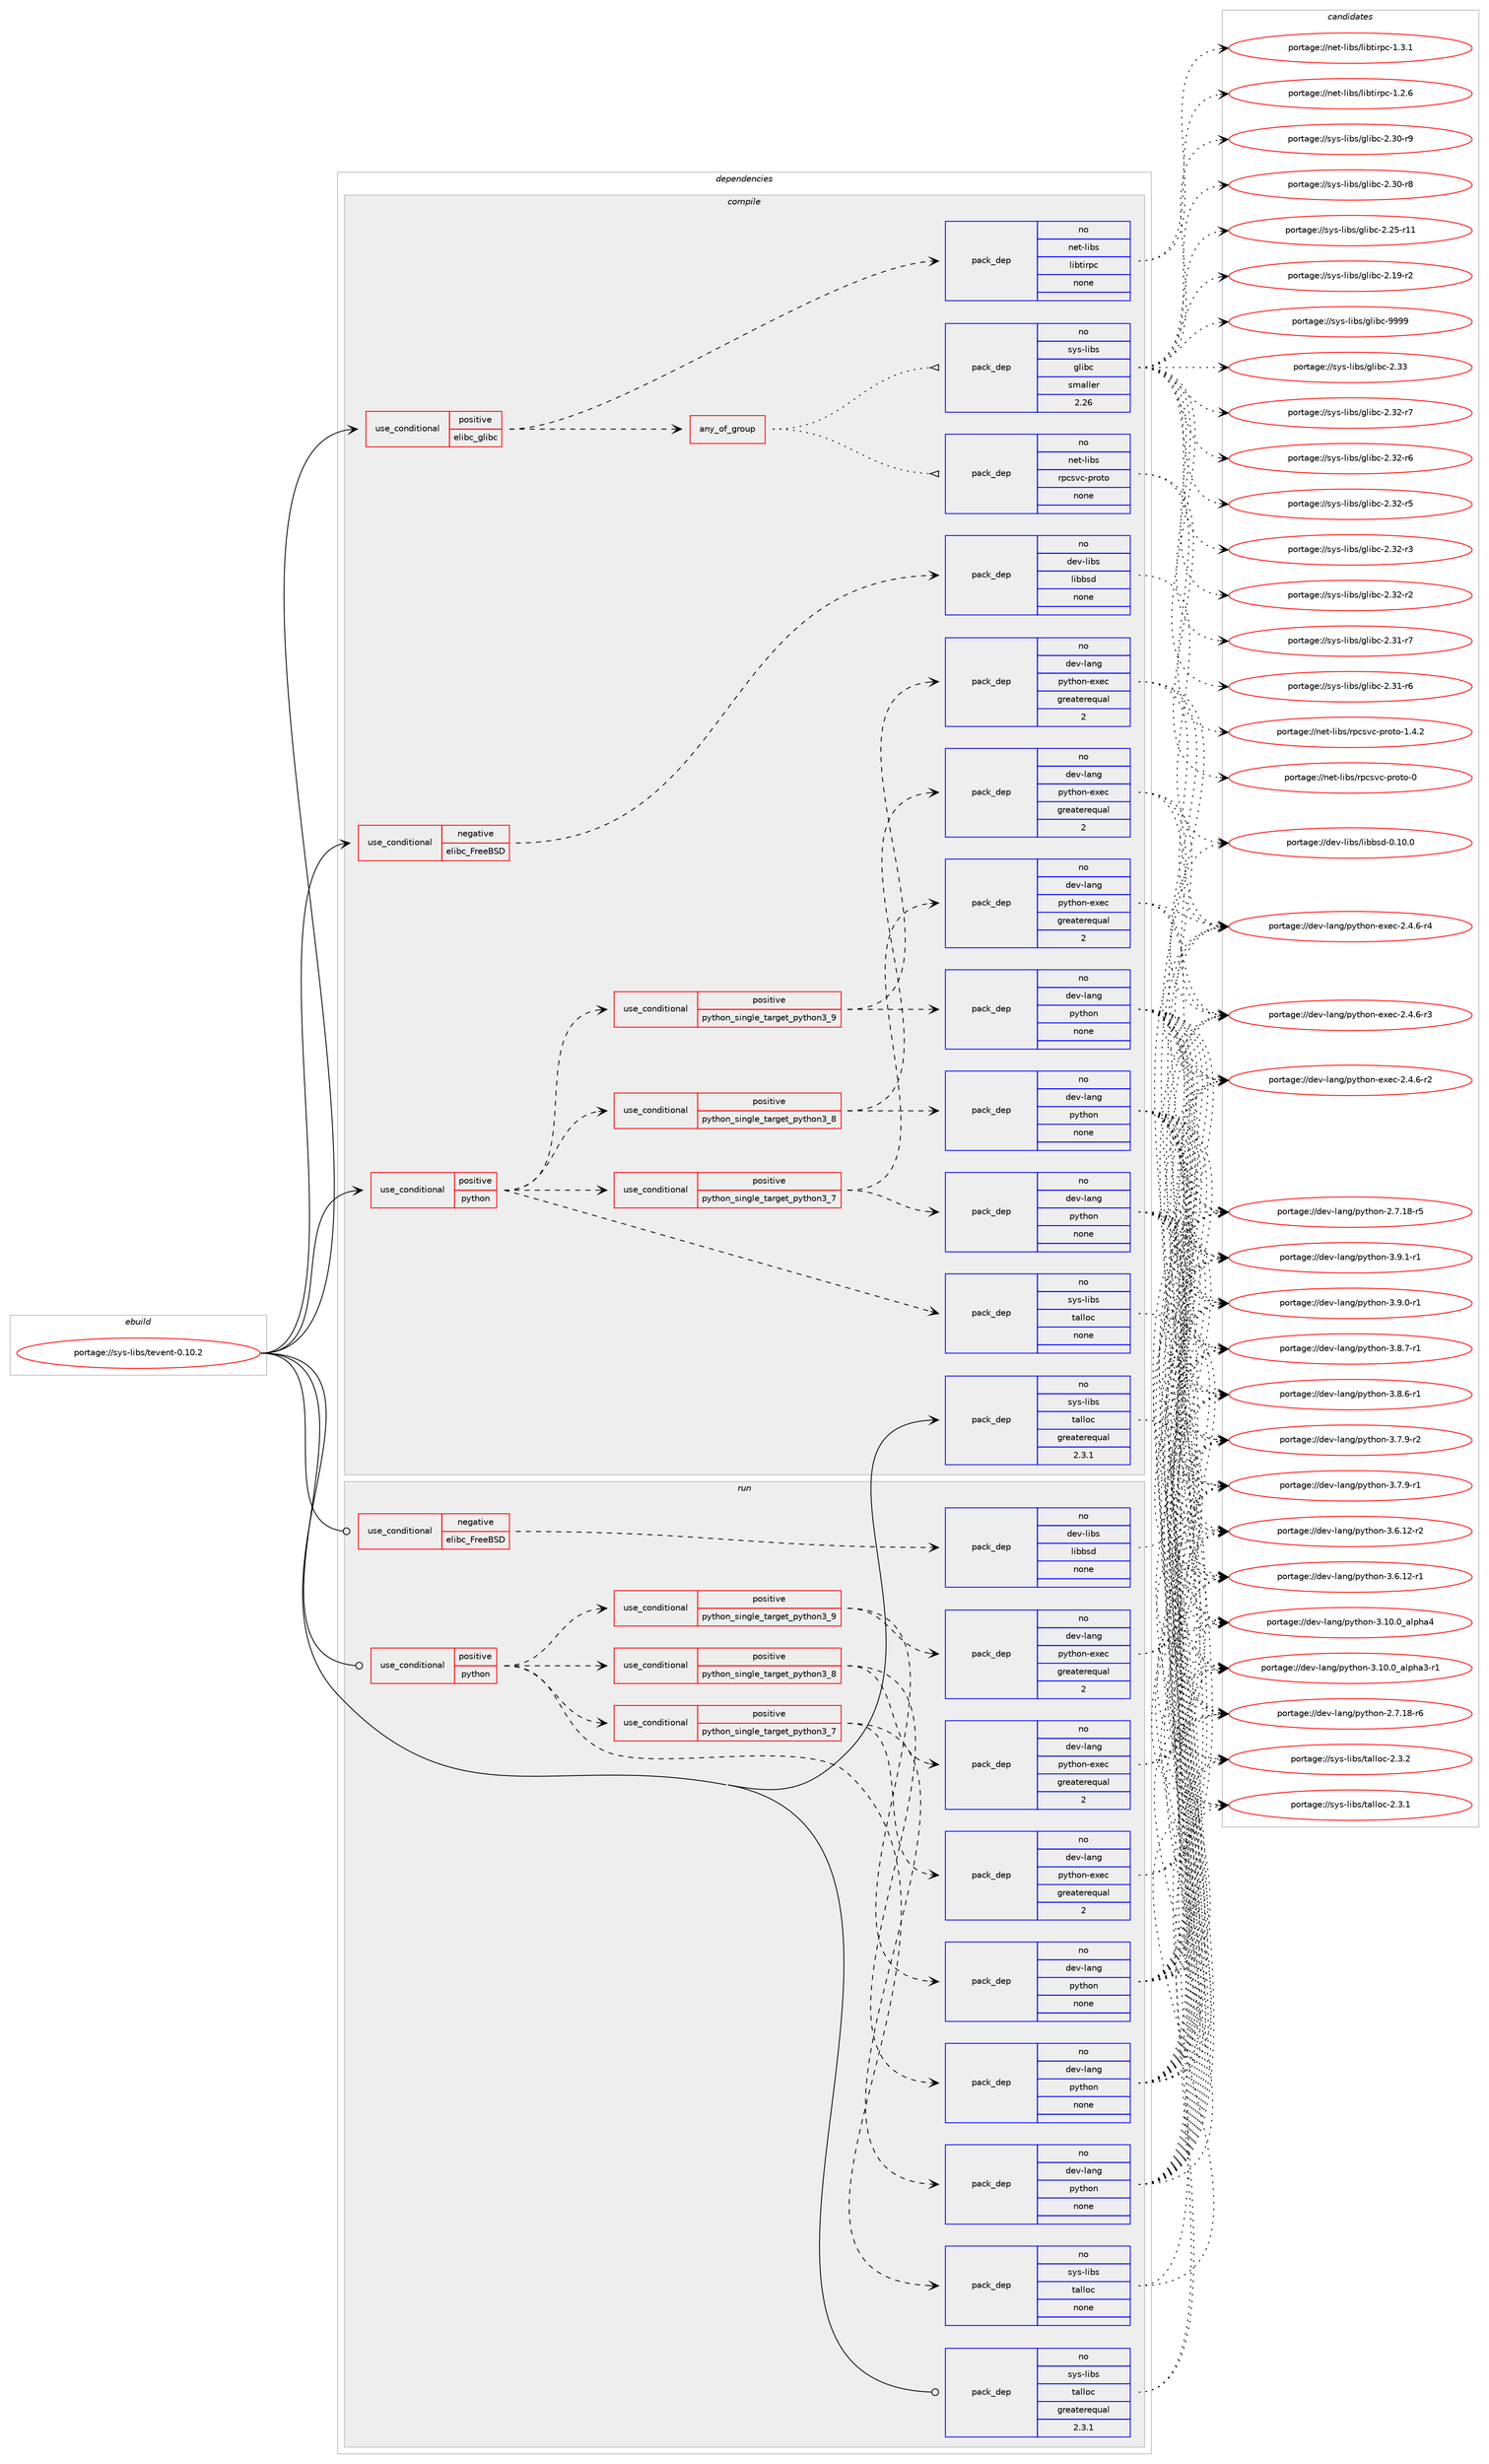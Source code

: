 digraph prolog {

# *************
# Graph options
# *************

newrank=true;
concentrate=true;
compound=true;
graph [rankdir=LR,fontname=Helvetica,fontsize=10,ranksep=1.5];#, ranksep=2.5, nodesep=0.2];
edge  [arrowhead=vee];
node  [fontname=Helvetica,fontsize=10];

# **********
# The ebuild
# **********

subgraph cluster_leftcol {
color=gray;
rank=same;
label=<<i>ebuild</i>>;
id [label="portage://sys-libs/tevent-0.10.2", color=red, width=4, href="../sys-libs/tevent-0.10.2.svg"];
}

# ****************
# The dependencies
# ****************

subgraph cluster_midcol {
color=gray;
label=<<i>dependencies</i>>;
subgraph cluster_compile {
fillcolor="#eeeeee";
style=filled;
label=<<i>compile</i>>;
subgraph cond1202 {
dependency5303 [label=<<TABLE BORDER="0" CELLBORDER="1" CELLSPACING="0" CELLPADDING="4"><TR><TD ROWSPAN="3" CELLPADDING="10">use_conditional</TD></TR><TR><TD>negative</TD></TR><TR><TD>elibc_FreeBSD</TD></TR></TABLE>>, shape=none, color=red];
subgraph pack4035 {
dependency5304 [label=<<TABLE BORDER="0" CELLBORDER="1" CELLSPACING="0" CELLPADDING="4" WIDTH="220"><TR><TD ROWSPAN="6" CELLPADDING="30">pack_dep</TD></TR><TR><TD WIDTH="110">no</TD></TR><TR><TD>dev-libs</TD></TR><TR><TD>libbsd</TD></TR><TR><TD>none</TD></TR><TR><TD></TD></TR></TABLE>>, shape=none, color=blue];
}
dependency5303:e -> dependency5304:w [weight=20,style="dashed",arrowhead="vee"];
}
id:e -> dependency5303:w [weight=20,style="solid",arrowhead="vee"];
subgraph cond1203 {
dependency5305 [label=<<TABLE BORDER="0" CELLBORDER="1" CELLSPACING="0" CELLPADDING="4"><TR><TD ROWSPAN="3" CELLPADDING="10">use_conditional</TD></TR><TR><TD>positive</TD></TR><TR><TD>elibc_glibc</TD></TR></TABLE>>, shape=none, color=red];
subgraph pack4036 {
dependency5306 [label=<<TABLE BORDER="0" CELLBORDER="1" CELLSPACING="0" CELLPADDING="4" WIDTH="220"><TR><TD ROWSPAN="6" CELLPADDING="30">pack_dep</TD></TR><TR><TD WIDTH="110">no</TD></TR><TR><TD>net-libs</TD></TR><TR><TD>libtirpc</TD></TR><TR><TD>none</TD></TR><TR><TD></TD></TR></TABLE>>, shape=none, color=blue];
}
dependency5305:e -> dependency5306:w [weight=20,style="dashed",arrowhead="vee"];
subgraph any57 {
dependency5307 [label=<<TABLE BORDER="0" CELLBORDER="1" CELLSPACING="0" CELLPADDING="4"><TR><TD CELLPADDING="10">any_of_group</TD></TR></TABLE>>, shape=none, color=red];subgraph pack4037 {
dependency5308 [label=<<TABLE BORDER="0" CELLBORDER="1" CELLSPACING="0" CELLPADDING="4" WIDTH="220"><TR><TD ROWSPAN="6" CELLPADDING="30">pack_dep</TD></TR><TR><TD WIDTH="110">no</TD></TR><TR><TD>net-libs</TD></TR><TR><TD>rpcsvc-proto</TD></TR><TR><TD>none</TD></TR><TR><TD></TD></TR></TABLE>>, shape=none, color=blue];
}
dependency5307:e -> dependency5308:w [weight=20,style="dotted",arrowhead="oinv"];
subgraph pack4038 {
dependency5309 [label=<<TABLE BORDER="0" CELLBORDER="1" CELLSPACING="0" CELLPADDING="4" WIDTH="220"><TR><TD ROWSPAN="6" CELLPADDING="30">pack_dep</TD></TR><TR><TD WIDTH="110">no</TD></TR><TR><TD>sys-libs</TD></TR><TR><TD>glibc</TD></TR><TR><TD>smaller</TD></TR><TR><TD>2.26</TD></TR></TABLE>>, shape=none, color=blue];
}
dependency5307:e -> dependency5309:w [weight=20,style="dotted",arrowhead="oinv"];
}
dependency5305:e -> dependency5307:w [weight=20,style="dashed",arrowhead="vee"];
}
id:e -> dependency5305:w [weight=20,style="solid",arrowhead="vee"];
subgraph cond1204 {
dependency5310 [label=<<TABLE BORDER="0" CELLBORDER="1" CELLSPACING="0" CELLPADDING="4"><TR><TD ROWSPAN="3" CELLPADDING="10">use_conditional</TD></TR><TR><TD>positive</TD></TR><TR><TD>python</TD></TR></TABLE>>, shape=none, color=red];
subgraph cond1205 {
dependency5311 [label=<<TABLE BORDER="0" CELLBORDER="1" CELLSPACING="0" CELLPADDING="4"><TR><TD ROWSPAN="3" CELLPADDING="10">use_conditional</TD></TR><TR><TD>positive</TD></TR><TR><TD>python_single_target_python3_7</TD></TR></TABLE>>, shape=none, color=red];
subgraph pack4039 {
dependency5312 [label=<<TABLE BORDER="0" CELLBORDER="1" CELLSPACING="0" CELLPADDING="4" WIDTH="220"><TR><TD ROWSPAN="6" CELLPADDING="30">pack_dep</TD></TR><TR><TD WIDTH="110">no</TD></TR><TR><TD>dev-lang</TD></TR><TR><TD>python</TD></TR><TR><TD>none</TD></TR><TR><TD></TD></TR></TABLE>>, shape=none, color=blue];
}
dependency5311:e -> dependency5312:w [weight=20,style="dashed",arrowhead="vee"];
subgraph pack4040 {
dependency5313 [label=<<TABLE BORDER="0" CELLBORDER="1" CELLSPACING="0" CELLPADDING="4" WIDTH="220"><TR><TD ROWSPAN="6" CELLPADDING="30">pack_dep</TD></TR><TR><TD WIDTH="110">no</TD></TR><TR><TD>dev-lang</TD></TR><TR><TD>python-exec</TD></TR><TR><TD>greaterequal</TD></TR><TR><TD>2</TD></TR></TABLE>>, shape=none, color=blue];
}
dependency5311:e -> dependency5313:w [weight=20,style="dashed",arrowhead="vee"];
}
dependency5310:e -> dependency5311:w [weight=20,style="dashed",arrowhead="vee"];
subgraph cond1206 {
dependency5314 [label=<<TABLE BORDER="0" CELLBORDER="1" CELLSPACING="0" CELLPADDING="4"><TR><TD ROWSPAN="3" CELLPADDING="10">use_conditional</TD></TR><TR><TD>positive</TD></TR><TR><TD>python_single_target_python3_8</TD></TR></TABLE>>, shape=none, color=red];
subgraph pack4041 {
dependency5315 [label=<<TABLE BORDER="0" CELLBORDER="1" CELLSPACING="0" CELLPADDING="4" WIDTH="220"><TR><TD ROWSPAN="6" CELLPADDING="30">pack_dep</TD></TR><TR><TD WIDTH="110">no</TD></TR><TR><TD>dev-lang</TD></TR><TR><TD>python</TD></TR><TR><TD>none</TD></TR><TR><TD></TD></TR></TABLE>>, shape=none, color=blue];
}
dependency5314:e -> dependency5315:w [weight=20,style="dashed",arrowhead="vee"];
subgraph pack4042 {
dependency5316 [label=<<TABLE BORDER="0" CELLBORDER="1" CELLSPACING="0" CELLPADDING="4" WIDTH="220"><TR><TD ROWSPAN="6" CELLPADDING="30">pack_dep</TD></TR><TR><TD WIDTH="110">no</TD></TR><TR><TD>dev-lang</TD></TR><TR><TD>python-exec</TD></TR><TR><TD>greaterequal</TD></TR><TR><TD>2</TD></TR></TABLE>>, shape=none, color=blue];
}
dependency5314:e -> dependency5316:w [weight=20,style="dashed",arrowhead="vee"];
}
dependency5310:e -> dependency5314:w [weight=20,style="dashed",arrowhead="vee"];
subgraph cond1207 {
dependency5317 [label=<<TABLE BORDER="0" CELLBORDER="1" CELLSPACING="0" CELLPADDING="4"><TR><TD ROWSPAN="3" CELLPADDING="10">use_conditional</TD></TR><TR><TD>positive</TD></TR><TR><TD>python_single_target_python3_9</TD></TR></TABLE>>, shape=none, color=red];
subgraph pack4043 {
dependency5318 [label=<<TABLE BORDER="0" CELLBORDER="1" CELLSPACING="0" CELLPADDING="4" WIDTH="220"><TR><TD ROWSPAN="6" CELLPADDING="30">pack_dep</TD></TR><TR><TD WIDTH="110">no</TD></TR><TR><TD>dev-lang</TD></TR><TR><TD>python</TD></TR><TR><TD>none</TD></TR><TR><TD></TD></TR></TABLE>>, shape=none, color=blue];
}
dependency5317:e -> dependency5318:w [weight=20,style="dashed",arrowhead="vee"];
subgraph pack4044 {
dependency5319 [label=<<TABLE BORDER="0" CELLBORDER="1" CELLSPACING="0" CELLPADDING="4" WIDTH="220"><TR><TD ROWSPAN="6" CELLPADDING="30">pack_dep</TD></TR><TR><TD WIDTH="110">no</TD></TR><TR><TD>dev-lang</TD></TR><TR><TD>python-exec</TD></TR><TR><TD>greaterequal</TD></TR><TR><TD>2</TD></TR></TABLE>>, shape=none, color=blue];
}
dependency5317:e -> dependency5319:w [weight=20,style="dashed",arrowhead="vee"];
}
dependency5310:e -> dependency5317:w [weight=20,style="dashed",arrowhead="vee"];
subgraph pack4045 {
dependency5320 [label=<<TABLE BORDER="0" CELLBORDER="1" CELLSPACING="0" CELLPADDING="4" WIDTH="220"><TR><TD ROWSPAN="6" CELLPADDING="30">pack_dep</TD></TR><TR><TD WIDTH="110">no</TD></TR><TR><TD>sys-libs</TD></TR><TR><TD>talloc</TD></TR><TR><TD>none</TD></TR><TR><TD></TD></TR></TABLE>>, shape=none, color=blue];
}
dependency5310:e -> dependency5320:w [weight=20,style="dashed",arrowhead="vee"];
}
id:e -> dependency5310:w [weight=20,style="solid",arrowhead="vee"];
subgraph pack4046 {
dependency5321 [label=<<TABLE BORDER="0" CELLBORDER="1" CELLSPACING="0" CELLPADDING="4" WIDTH="220"><TR><TD ROWSPAN="6" CELLPADDING="30">pack_dep</TD></TR><TR><TD WIDTH="110">no</TD></TR><TR><TD>sys-libs</TD></TR><TR><TD>talloc</TD></TR><TR><TD>greaterequal</TD></TR><TR><TD>2.3.1</TD></TR></TABLE>>, shape=none, color=blue];
}
id:e -> dependency5321:w [weight=20,style="solid",arrowhead="vee"];
}
subgraph cluster_compileandrun {
fillcolor="#eeeeee";
style=filled;
label=<<i>compile and run</i>>;
}
subgraph cluster_run {
fillcolor="#eeeeee";
style=filled;
label=<<i>run</i>>;
subgraph cond1208 {
dependency5322 [label=<<TABLE BORDER="0" CELLBORDER="1" CELLSPACING="0" CELLPADDING="4"><TR><TD ROWSPAN="3" CELLPADDING="10">use_conditional</TD></TR><TR><TD>negative</TD></TR><TR><TD>elibc_FreeBSD</TD></TR></TABLE>>, shape=none, color=red];
subgraph pack4047 {
dependency5323 [label=<<TABLE BORDER="0" CELLBORDER="1" CELLSPACING="0" CELLPADDING="4" WIDTH="220"><TR><TD ROWSPAN="6" CELLPADDING="30">pack_dep</TD></TR><TR><TD WIDTH="110">no</TD></TR><TR><TD>dev-libs</TD></TR><TR><TD>libbsd</TD></TR><TR><TD>none</TD></TR><TR><TD></TD></TR></TABLE>>, shape=none, color=blue];
}
dependency5322:e -> dependency5323:w [weight=20,style="dashed",arrowhead="vee"];
}
id:e -> dependency5322:w [weight=20,style="solid",arrowhead="odot"];
subgraph cond1209 {
dependency5324 [label=<<TABLE BORDER="0" CELLBORDER="1" CELLSPACING="0" CELLPADDING="4"><TR><TD ROWSPAN="3" CELLPADDING="10">use_conditional</TD></TR><TR><TD>positive</TD></TR><TR><TD>python</TD></TR></TABLE>>, shape=none, color=red];
subgraph cond1210 {
dependency5325 [label=<<TABLE BORDER="0" CELLBORDER="1" CELLSPACING="0" CELLPADDING="4"><TR><TD ROWSPAN="3" CELLPADDING="10">use_conditional</TD></TR><TR><TD>positive</TD></TR><TR><TD>python_single_target_python3_7</TD></TR></TABLE>>, shape=none, color=red];
subgraph pack4048 {
dependency5326 [label=<<TABLE BORDER="0" CELLBORDER="1" CELLSPACING="0" CELLPADDING="4" WIDTH="220"><TR><TD ROWSPAN="6" CELLPADDING="30">pack_dep</TD></TR><TR><TD WIDTH="110">no</TD></TR><TR><TD>dev-lang</TD></TR><TR><TD>python</TD></TR><TR><TD>none</TD></TR><TR><TD></TD></TR></TABLE>>, shape=none, color=blue];
}
dependency5325:e -> dependency5326:w [weight=20,style="dashed",arrowhead="vee"];
subgraph pack4049 {
dependency5327 [label=<<TABLE BORDER="0" CELLBORDER="1" CELLSPACING="0" CELLPADDING="4" WIDTH="220"><TR><TD ROWSPAN="6" CELLPADDING="30">pack_dep</TD></TR><TR><TD WIDTH="110">no</TD></TR><TR><TD>dev-lang</TD></TR><TR><TD>python-exec</TD></TR><TR><TD>greaterequal</TD></TR><TR><TD>2</TD></TR></TABLE>>, shape=none, color=blue];
}
dependency5325:e -> dependency5327:w [weight=20,style="dashed",arrowhead="vee"];
}
dependency5324:e -> dependency5325:w [weight=20,style="dashed",arrowhead="vee"];
subgraph cond1211 {
dependency5328 [label=<<TABLE BORDER="0" CELLBORDER="1" CELLSPACING="0" CELLPADDING="4"><TR><TD ROWSPAN="3" CELLPADDING="10">use_conditional</TD></TR><TR><TD>positive</TD></TR><TR><TD>python_single_target_python3_8</TD></TR></TABLE>>, shape=none, color=red];
subgraph pack4050 {
dependency5329 [label=<<TABLE BORDER="0" CELLBORDER="1" CELLSPACING="0" CELLPADDING="4" WIDTH="220"><TR><TD ROWSPAN="6" CELLPADDING="30">pack_dep</TD></TR><TR><TD WIDTH="110">no</TD></TR><TR><TD>dev-lang</TD></TR><TR><TD>python</TD></TR><TR><TD>none</TD></TR><TR><TD></TD></TR></TABLE>>, shape=none, color=blue];
}
dependency5328:e -> dependency5329:w [weight=20,style="dashed",arrowhead="vee"];
subgraph pack4051 {
dependency5330 [label=<<TABLE BORDER="0" CELLBORDER="1" CELLSPACING="0" CELLPADDING="4" WIDTH="220"><TR><TD ROWSPAN="6" CELLPADDING="30">pack_dep</TD></TR><TR><TD WIDTH="110">no</TD></TR><TR><TD>dev-lang</TD></TR><TR><TD>python-exec</TD></TR><TR><TD>greaterequal</TD></TR><TR><TD>2</TD></TR></TABLE>>, shape=none, color=blue];
}
dependency5328:e -> dependency5330:w [weight=20,style="dashed",arrowhead="vee"];
}
dependency5324:e -> dependency5328:w [weight=20,style="dashed",arrowhead="vee"];
subgraph cond1212 {
dependency5331 [label=<<TABLE BORDER="0" CELLBORDER="1" CELLSPACING="0" CELLPADDING="4"><TR><TD ROWSPAN="3" CELLPADDING="10">use_conditional</TD></TR><TR><TD>positive</TD></TR><TR><TD>python_single_target_python3_9</TD></TR></TABLE>>, shape=none, color=red];
subgraph pack4052 {
dependency5332 [label=<<TABLE BORDER="0" CELLBORDER="1" CELLSPACING="0" CELLPADDING="4" WIDTH="220"><TR><TD ROWSPAN="6" CELLPADDING="30">pack_dep</TD></TR><TR><TD WIDTH="110">no</TD></TR><TR><TD>dev-lang</TD></TR><TR><TD>python</TD></TR><TR><TD>none</TD></TR><TR><TD></TD></TR></TABLE>>, shape=none, color=blue];
}
dependency5331:e -> dependency5332:w [weight=20,style="dashed",arrowhead="vee"];
subgraph pack4053 {
dependency5333 [label=<<TABLE BORDER="0" CELLBORDER="1" CELLSPACING="0" CELLPADDING="4" WIDTH="220"><TR><TD ROWSPAN="6" CELLPADDING="30">pack_dep</TD></TR><TR><TD WIDTH="110">no</TD></TR><TR><TD>dev-lang</TD></TR><TR><TD>python-exec</TD></TR><TR><TD>greaterequal</TD></TR><TR><TD>2</TD></TR></TABLE>>, shape=none, color=blue];
}
dependency5331:e -> dependency5333:w [weight=20,style="dashed",arrowhead="vee"];
}
dependency5324:e -> dependency5331:w [weight=20,style="dashed",arrowhead="vee"];
subgraph pack4054 {
dependency5334 [label=<<TABLE BORDER="0" CELLBORDER="1" CELLSPACING="0" CELLPADDING="4" WIDTH="220"><TR><TD ROWSPAN="6" CELLPADDING="30">pack_dep</TD></TR><TR><TD WIDTH="110">no</TD></TR><TR><TD>sys-libs</TD></TR><TR><TD>talloc</TD></TR><TR><TD>none</TD></TR><TR><TD></TD></TR></TABLE>>, shape=none, color=blue];
}
dependency5324:e -> dependency5334:w [weight=20,style="dashed",arrowhead="vee"];
}
id:e -> dependency5324:w [weight=20,style="solid",arrowhead="odot"];
subgraph pack4055 {
dependency5335 [label=<<TABLE BORDER="0" CELLBORDER="1" CELLSPACING="0" CELLPADDING="4" WIDTH="220"><TR><TD ROWSPAN="6" CELLPADDING="30">pack_dep</TD></TR><TR><TD WIDTH="110">no</TD></TR><TR><TD>sys-libs</TD></TR><TR><TD>talloc</TD></TR><TR><TD>greaterequal</TD></TR><TR><TD>2.3.1</TD></TR></TABLE>>, shape=none, color=blue];
}
id:e -> dependency5335:w [weight=20,style="solid",arrowhead="odot"];
}
}

# **************
# The candidates
# **************

subgraph cluster_choices {
rank=same;
color=gray;
label=<<i>candidates</i>>;

subgraph choice4035 {
color=black;
nodesep=1;
choice100101118451081059811547108105989811510045484649484648 [label="portage://dev-libs/libbsd-0.10.0", color=red, width=4,href="../dev-libs/libbsd-0.10.0.svg"];
dependency5304:e -> choice100101118451081059811547108105989811510045484649484648:w [style=dotted,weight="100"];
}
subgraph choice4036 {
color=black;
nodesep=1;
choice1101011164510810598115471081059811610511411299454946514649 [label="portage://net-libs/libtirpc-1.3.1", color=red, width=4,href="../net-libs/libtirpc-1.3.1.svg"];
choice1101011164510810598115471081059811610511411299454946504654 [label="portage://net-libs/libtirpc-1.2.6", color=red, width=4,href="../net-libs/libtirpc-1.2.6.svg"];
dependency5306:e -> choice1101011164510810598115471081059811610511411299454946514649:w [style=dotted,weight="100"];
dependency5306:e -> choice1101011164510810598115471081059811610511411299454946504654:w [style=dotted,weight="100"];
}
subgraph choice4037 {
color=black;
nodesep=1;
choice110101116451081059811547114112991151189945112114111116111454946524650 [label="portage://net-libs/rpcsvc-proto-1.4.2", color=red, width=4,href="../net-libs/rpcsvc-proto-1.4.2.svg"];
choice1101011164510810598115471141129911511899451121141111161114548 [label="portage://net-libs/rpcsvc-proto-0", color=red, width=4,href="../net-libs/rpcsvc-proto-0.svg"];
dependency5308:e -> choice110101116451081059811547114112991151189945112114111116111454946524650:w [style=dotted,weight="100"];
dependency5308:e -> choice1101011164510810598115471141129911511899451121141111161114548:w [style=dotted,weight="100"];
}
subgraph choice4038 {
color=black;
nodesep=1;
choice11512111545108105981154710310810598994557575757 [label="portage://sys-libs/glibc-9999", color=red, width=4,href="../sys-libs/glibc-9999.svg"];
choice11512111545108105981154710310810598994550465151 [label="portage://sys-libs/glibc-2.33", color=red, width=4,href="../sys-libs/glibc-2.33.svg"];
choice115121115451081059811547103108105989945504651504511455 [label="portage://sys-libs/glibc-2.32-r7", color=red, width=4,href="../sys-libs/glibc-2.32-r7.svg"];
choice115121115451081059811547103108105989945504651504511454 [label="portage://sys-libs/glibc-2.32-r6", color=red, width=4,href="../sys-libs/glibc-2.32-r6.svg"];
choice115121115451081059811547103108105989945504651504511453 [label="portage://sys-libs/glibc-2.32-r5", color=red, width=4,href="../sys-libs/glibc-2.32-r5.svg"];
choice115121115451081059811547103108105989945504651504511451 [label="portage://sys-libs/glibc-2.32-r3", color=red, width=4,href="../sys-libs/glibc-2.32-r3.svg"];
choice115121115451081059811547103108105989945504651504511450 [label="portage://sys-libs/glibc-2.32-r2", color=red, width=4,href="../sys-libs/glibc-2.32-r2.svg"];
choice115121115451081059811547103108105989945504651494511455 [label="portage://sys-libs/glibc-2.31-r7", color=red, width=4,href="../sys-libs/glibc-2.31-r7.svg"];
choice115121115451081059811547103108105989945504651494511454 [label="portage://sys-libs/glibc-2.31-r6", color=red, width=4,href="../sys-libs/glibc-2.31-r6.svg"];
choice115121115451081059811547103108105989945504651484511457 [label="portage://sys-libs/glibc-2.30-r9", color=red, width=4,href="../sys-libs/glibc-2.30-r9.svg"];
choice115121115451081059811547103108105989945504651484511456 [label="portage://sys-libs/glibc-2.30-r8", color=red, width=4,href="../sys-libs/glibc-2.30-r8.svg"];
choice11512111545108105981154710310810598994550465053451144949 [label="portage://sys-libs/glibc-2.25-r11", color=red, width=4,href="../sys-libs/glibc-2.25-r11.svg"];
choice115121115451081059811547103108105989945504649574511450 [label="portage://sys-libs/glibc-2.19-r2", color=red, width=4,href="../sys-libs/glibc-2.19-r2.svg"];
dependency5309:e -> choice11512111545108105981154710310810598994557575757:w [style=dotted,weight="100"];
dependency5309:e -> choice11512111545108105981154710310810598994550465151:w [style=dotted,weight="100"];
dependency5309:e -> choice115121115451081059811547103108105989945504651504511455:w [style=dotted,weight="100"];
dependency5309:e -> choice115121115451081059811547103108105989945504651504511454:w [style=dotted,weight="100"];
dependency5309:e -> choice115121115451081059811547103108105989945504651504511453:w [style=dotted,weight="100"];
dependency5309:e -> choice115121115451081059811547103108105989945504651504511451:w [style=dotted,weight="100"];
dependency5309:e -> choice115121115451081059811547103108105989945504651504511450:w [style=dotted,weight="100"];
dependency5309:e -> choice115121115451081059811547103108105989945504651494511455:w [style=dotted,weight="100"];
dependency5309:e -> choice115121115451081059811547103108105989945504651494511454:w [style=dotted,weight="100"];
dependency5309:e -> choice115121115451081059811547103108105989945504651484511457:w [style=dotted,weight="100"];
dependency5309:e -> choice115121115451081059811547103108105989945504651484511456:w [style=dotted,weight="100"];
dependency5309:e -> choice11512111545108105981154710310810598994550465053451144949:w [style=dotted,weight="100"];
dependency5309:e -> choice115121115451081059811547103108105989945504649574511450:w [style=dotted,weight="100"];
}
subgraph choice4039 {
color=black;
nodesep=1;
choice1001011184510897110103471121211161041111104551465746494511449 [label="portage://dev-lang/python-3.9.1-r1", color=red, width=4,href="../dev-lang/python-3.9.1-r1.svg"];
choice1001011184510897110103471121211161041111104551465746484511449 [label="portage://dev-lang/python-3.9.0-r1", color=red, width=4,href="../dev-lang/python-3.9.0-r1.svg"];
choice1001011184510897110103471121211161041111104551465646554511449 [label="portage://dev-lang/python-3.8.7-r1", color=red, width=4,href="../dev-lang/python-3.8.7-r1.svg"];
choice1001011184510897110103471121211161041111104551465646544511449 [label="portage://dev-lang/python-3.8.6-r1", color=red, width=4,href="../dev-lang/python-3.8.6-r1.svg"];
choice1001011184510897110103471121211161041111104551465546574511450 [label="portage://dev-lang/python-3.7.9-r2", color=red, width=4,href="../dev-lang/python-3.7.9-r2.svg"];
choice1001011184510897110103471121211161041111104551465546574511449 [label="portage://dev-lang/python-3.7.9-r1", color=red, width=4,href="../dev-lang/python-3.7.9-r1.svg"];
choice100101118451089711010347112121116104111110455146544649504511450 [label="portage://dev-lang/python-3.6.12-r2", color=red, width=4,href="../dev-lang/python-3.6.12-r2.svg"];
choice100101118451089711010347112121116104111110455146544649504511449 [label="portage://dev-lang/python-3.6.12-r1", color=red, width=4,href="../dev-lang/python-3.6.12-r1.svg"];
choice1001011184510897110103471121211161041111104551464948464895971081121049752 [label="portage://dev-lang/python-3.10.0_alpha4", color=red, width=4,href="../dev-lang/python-3.10.0_alpha4.svg"];
choice10010111845108971101034711212111610411111045514649484648959710811210497514511449 [label="portage://dev-lang/python-3.10.0_alpha3-r1", color=red, width=4,href="../dev-lang/python-3.10.0_alpha3-r1.svg"];
choice100101118451089711010347112121116104111110455046554649564511454 [label="portage://dev-lang/python-2.7.18-r6", color=red, width=4,href="../dev-lang/python-2.7.18-r6.svg"];
choice100101118451089711010347112121116104111110455046554649564511453 [label="portage://dev-lang/python-2.7.18-r5", color=red, width=4,href="../dev-lang/python-2.7.18-r5.svg"];
dependency5312:e -> choice1001011184510897110103471121211161041111104551465746494511449:w [style=dotted,weight="100"];
dependency5312:e -> choice1001011184510897110103471121211161041111104551465746484511449:w [style=dotted,weight="100"];
dependency5312:e -> choice1001011184510897110103471121211161041111104551465646554511449:w [style=dotted,weight="100"];
dependency5312:e -> choice1001011184510897110103471121211161041111104551465646544511449:w [style=dotted,weight="100"];
dependency5312:e -> choice1001011184510897110103471121211161041111104551465546574511450:w [style=dotted,weight="100"];
dependency5312:e -> choice1001011184510897110103471121211161041111104551465546574511449:w [style=dotted,weight="100"];
dependency5312:e -> choice100101118451089711010347112121116104111110455146544649504511450:w [style=dotted,weight="100"];
dependency5312:e -> choice100101118451089711010347112121116104111110455146544649504511449:w [style=dotted,weight="100"];
dependency5312:e -> choice1001011184510897110103471121211161041111104551464948464895971081121049752:w [style=dotted,weight="100"];
dependency5312:e -> choice10010111845108971101034711212111610411111045514649484648959710811210497514511449:w [style=dotted,weight="100"];
dependency5312:e -> choice100101118451089711010347112121116104111110455046554649564511454:w [style=dotted,weight="100"];
dependency5312:e -> choice100101118451089711010347112121116104111110455046554649564511453:w [style=dotted,weight="100"];
}
subgraph choice4040 {
color=black;
nodesep=1;
choice10010111845108971101034711212111610411111045101120101994550465246544511452 [label="portage://dev-lang/python-exec-2.4.6-r4", color=red, width=4,href="../dev-lang/python-exec-2.4.6-r4.svg"];
choice10010111845108971101034711212111610411111045101120101994550465246544511451 [label="portage://dev-lang/python-exec-2.4.6-r3", color=red, width=4,href="../dev-lang/python-exec-2.4.6-r3.svg"];
choice10010111845108971101034711212111610411111045101120101994550465246544511450 [label="portage://dev-lang/python-exec-2.4.6-r2", color=red, width=4,href="../dev-lang/python-exec-2.4.6-r2.svg"];
dependency5313:e -> choice10010111845108971101034711212111610411111045101120101994550465246544511452:w [style=dotted,weight="100"];
dependency5313:e -> choice10010111845108971101034711212111610411111045101120101994550465246544511451:w [style=dotted,weight="100"];
dependency5313:e -> choice10010111845108971101034711212111610411111045101120101994550465246544511450:w [style=dotted,weight="100"];
}
subgraph choice4041 {
color=black;
nodesep=1;
choice1001011184510897110103471121211161041111104551465746494511449 [label="portage://dev-lang/python-3.9.1-r1", color=red, width=4,href="../dev-lang/python-3.9.1-r1.svg"];
choice1001011184510897110103471121211161041111104551465746484511449 [label="portage://dev-lang/python-3.9.0-r1", color=red, width=4,href="../dev-lang/python-3.9.0-r1.svg"];
choice1001011184510897110103471121211161041111104551465646554511449 [label="portage://dev-lang/python-3.8.7-r1", color=red, width=4,href="../dev-lang/python-3.8.7-r1.svg"];
choice1001011184510897110103471121211161041111104551465646544511449 [label="portage://dev-lang/python-3.8.6-r1", color=red, width=4,href="../dev-lang/python-3.8.6-r1.svg"];
choice1001011184510897110103471121211161041111104551465546574511450 [label="portage://dev-lang/python-3.7.9-r2", color=red, width=4,href="../dev-lang/python-3.7.9-r2.svg"];
choice1001011184510897110103471121211161041111104551465546574511449 [label="portage://dev-lang/python-3.7.9-r1", color=red, width=4,href="../dev-lang/python-3.7.9-r1.svg"];
choice100101118451089711010347112121116104111110455146544649504511450 [label="portage://dev-lang/python-3.6.12-r2", color=red, width=4,href="../dev-lang/python-3.6.12-r2.svg"];
choice100101118451089711010347112121116104111110455146544649504511449 [label="portage://dev-lang/python-3.6.12-r1", color=red, width=4,href="../dev-lang/python-3.6.12-r1.svg"];
choice1001011184510897110103471121211161041111104551464948464895971081121049752 [label="portage://dev-lang/python-3.10.0_alpha4", color=red, width=4,href="../dev-lang/python-3.10.0_alpha4.svg"];
choice10010111845108971101034711212111610411111045514649484648959710811210497514511449 [label="portage://dev-lang/python-3.10.0_alpha3-r1", color=red, width=4,href="../dev-lang/python-3.10.0_alpha3-r1.svg"];
choice100101118451089711010347112121116104111110455046554649564511454 [label="portage://dev-lang/python-2.7.18-r6", color=red, width=4,href="../dev-lang/python-2.7.18-r6.svg"];
choice100101118451089711010347112121116104111110455046554649564511453 [label="portage://dev-lang/python-2.7.18-r5", color=red, width=4,href="../dev-lang/python-2.7.18-r5.svg"];
dependency5315:e -> choice1001011184510897110103471121211161041111104551465746494511449:w [style=dotted,weight="100"];
dependency5315:e -> choice1001011184510897110103471121211161041111104551465746484511449:w [style=dotted,weight="100"];
dependency5315:e -> choice1001011184510897110103471121211161041111104551465646554511449:w [style=dotted,weight="100"];
dependency5315:e -> choice1001011184510897110103471121211161041111104551465646544511449:w [style=dotted,weight="100"];
dependency5315:e -> choice1001011184510897110103471121211161041111104551465546574511450:w [style=dotted,weight="100"];
dependency5315:e -> choice1001011184510897110103471121211161041111104551465546574511449:w [style=dotted,weight="100"];
dependency5315:e -> choice100101118451089711010347112121116104111110455146544649504511450:w [style=dotted,weight="100"];
dependency5315:e -> choice100101118451089711010347112121116104111110455146544649504511449:w [style=dotted,weight="100"];
dependency5315:e -> choice1001011184510897110103471121211161041111104551464948464895971081121049752:w [style=dotted,weight="100"];
dependency5315:e -> choice10010111845108971101034711212111610411111045514649484648959710811210497514511449:w [style=dotted,weight="100"];
dependency5315:e -> choice100101118451089711010347112121116104111110455046554649564511454:w [style=dotted,weight="100"];
dependency5315:e -> choice100101118451089711010347112121116104111110455046554649564511453:w [style=dotted,weight="100"];
}
subgraph choice4042 {
color=black;
nodesep=1;
choice10010111845108971101034711212111610411111045101120101994550465246544511452 [label="portage://dev-lang/python-exec-2.4.6-r4", color=red, width=4,href="../dev-lang/python-exec-2.4.6-r4.svg"];
choice10010111845108971101034711212111610411111045101120101994550465246544511451 [label="portage://dev-lang/python-exec-2.4.6-r3", color=red, width=4,href="../dev-lang/python-exec-2.4.6-r3.svg"];
choice10010111845108971101034711212111610411111045101120101994550465246544511450 [label="portage://dev-lang/python-exec-2.4.6-r2", color=red, width=4,href="../dev-lang/python-exec-2.4.6-r2.svg"];
dependency5316:e -> choice10010111845108971101034711212111610411111045101120101994550465246544511452:w [style=dotted,weight="100"];
dependency5316:e -> choice10010111845108971101034711212111610411111045101120101994550465246544511451:w [style=dotted,weight="100"];
dependency5316:e -> choice10010111845108971101034711212111610411111045101120101994550465246544511450:w [style=dotted,weight="100"];
}
subgraph choice4043 {
color=black;
nodesep=1;
choice1001011184510897110103471121211161041111104551465746494511449 [label="portage://dev-lang/python-3.9.1-r1", color=red, width=4,href="../dev-lang/python-3.9.1-r1.svg"];
choice1001011184510897110103471121211161041111104551465746484511449 [label="portage://dev-lang/python-3.9.0-r1", color=red, width=4,href="../dev-lang/python-3.9.0-r1.svg"];
choice1001011184510897110103471121211161041111104551465646554511449 [label="portage://dev-lang/python-3.8.7-r1", color=red, width=4,href="../dev-lang/python-3.8.7-r1.svg"];
choice1001011184510897110103471121211161041111104551465646544511449 [label="portage://dev-lang/python-3.8.6-r1", color=red, width=4,href="../dev-lang/python-3.8.6-r1.svg"];
choice1001011184510897110103471121211161041111104551465546574511450 [label="portage://dev-lang/python-3.7.9-r2", color=red, width=4,href="../dev-lang/python-3.7.9-r2.svg"];
choice1001011184510897110103471121211161041111104551465546574511449 [label="portage://dev-lang/python-3.7.9-r1", color=red, width=4,href="../dev-lang/python-3.7.9-r1.svg"];
choice100101118451089711010347112121116104111110455146544649504511450 [label="portage://dev-lang/python-3.6.12-r2", color=red, width=4,href="../dev-lang/python-3.6.12-r2.svg"];
choice100101118451089711010347112121116104111110455146544649504511449 [label="portage://dev-lang/python-3.6.12-r1", color=red, width=4,href="../dev-lang/python-3.6.12-r1.svg"];
choice1001011184510897110103471121211161041111104551464948464895971081121049752 [label="portage://dev-lang/python-3.10.0_alpha4", color=red, width=4,href="../dev-lang/python-3.10.0_alpha4.svg"];
choice10010111845108971101034711212111610411111045514649484648959710811210497514511449 [label="portage://dev-lang/python-3.10.0_alpha3-r1", color=red, width=4,href="../dev-lang/python-3.10.0_alpha3-r1.svg"];
choice100101118451089711010347112121116104111110455046554649564511454 [label="portage://dev-lang/python-2.7.18-r6", color=red, width=4,href="../dev-lang/python-2.7.18-r6.svg"];
choice100101118451089711010347112121116104111110455046554649564511453 [label="portage://dev-lang/python-2.7.18-r5", color=red, width=4,href="../dev-lang/python-2.7.18-r5.svg"];
dependency5318:e -> choice1001011184510897110103471121211161041111104551465746494511449:w [style=dotted,weight="100"];
dependency5318:e -> choice1001011184510897110103471121211161041111104551465746484511449:w [style=dotted,weight="100"];
dependency5318:e -> choice1001011184510897110103471121211161041111104551465646554511449:w [style=dotted,weight="100"];
dependency5318:e -> choice1001011184510897110103471121211161041111104551465646544511449:w [style=dotted,weight="100"];
dependency5318:e -> choice1001011184510897110103471121211161041111104551465546574511450:w [style=dotted,weight="100"];
dependency5318:e -> choice1001011184510897110103471121211161041111104551465546574511449:w [style=dotted,weight="100"];
dependency5318:e -> choice100101118451089711010347112121116104111110455146544649504511450:w [style=dotted,weight="100"];
dependency5318:e -> choice100101118451089711010347112121116104111110455146544649504511449:w [style=dotted,weight="100"];
dependency5318:e -> choice1001011184510897110103471121211161041111104551464948464895971081121049752:w [style=dotted,weight="100"];
dependency5318:e -> choice10010111845108971101034711212111610411111045514649484648959710811210497514511449:w [style=dotted,weight="100"];
dependency5318:e -> choice100101118451089711010347112121116104111110455046554649564511454:w [style=dotted,weight="100"];
dependency5318:e -> choice100101118451089711010347112121116104111110455046554649564511453:w [style=dotted,weight="100"];
}
subgraph choice4044 {
color=black;
nodesep=1;
choice10010111845108971101034711212111610411111045101120101994550465246544511452 [label="portage://dev-lang/python-exec-2.4.6-r4", color=red, width=4,href="../dev-lang/python-exec-2.4.6-r4.svg"];
choice10010111845108971101034711212111610411111045101120101994550465246544511451 [label="portage://dev-lang/python-exec-2.4.6-r3", color=red, width=4,href="../dev-lang/python-exec-2.4.6-r3.svg"];
choice10010111845108971101034711212111610411111045101120101994550465246544511450 [label="portage://dev-lang/python-exec-2.4.6-r2", color=red, width=4,href="../dev-lang/python-exec-2.4.6-r2.svg"];
dependency5319:e -> choice10010111845108971101034711212111610411111045101120101994550465246544511452:w [style=dotted,weight="100"];
dependency5319:e -> choice10010111845108971101034711212111610411111045101120101994550465246544511451:w [style=dotted,weight="100"];
dependency5319:e -> choice10010111845108971101034711212111610411111045101120101994550465246544511450:w [style=dotted,weight="100"];
}
subgraph choice4045 {
color=black;
nodesep=1;
choice1151211154510810598115471169710810811199455046514650 [label="portage://sys-libs/talloc-2.3.2", color=red, width=4,href="../sys-libs/talloc-2.3.2.svg"];
choice1151211154510810598115471169710810811199455046514649 [label="portage://sys-libs/talloc-2.3.1", color=red, width=4,href="../sys-libs/talloc-2.3.1.svg"];
dependency5320:e -> choice1151211154510810598115471169710810811199455046514650:w [style=dotted,weight="100"];
dependency5320:e -> choice1151211154510810598115471169710810811199455046514649:w [style=dotted,weight="100"];
}
subgraph choice4046 {
color=black;
nodesep=1;
choice1151211154510810598115471169710810811199455046514650 [label="portage://sys-libs/talloc-2.3.2", color=red, width=4,href="../sys-libs/talloc-2.3.2.svg"];
choice1151211154510810598115471169710810811199455046514649 [label="portage://sys-libs/talloc-2.3.1", color=red, width=4,href="../sys-libs/talloc-2.3.1.svg"];
dependency5321:e -> choice1151211154510810598115471169710810811199455046514650:w [style=dotted,weight="100"];
dependency5321:e -> choice1151211154510810598115471169710810811199455046514649:w [style=dotted,weight="100"];
}
subgraph choice4047 {
color=black;
nodesep=1;
choice100101118451081059811547108105989811510045484649484648 [label="portage://dev-libs/libbsd-0.10.0", color=red, width=4,href="../dev-libs/libbsd-0.10.0.svg"];
dependency5323:e -> choice100101118451081059811547108105989811510045484649484648:w [style=dotted,weight="100"];
}
subgraph choice4048 {
color=black;
nodesep=1;
choice1001011184510897110103471121211161041111104551465746494511449 [label="portage://dev-lang/python-3.9.1-r1", color=red, width=4,href="../dev-lang/python-3.9.1-r1.svg"];
choice1001011184510897110103471121211161041111104551465746484511449 [label="portage://dev-lang/python-3.9.0-r1", color=red, width=4,href="../dev-lang/python-3.9.0-r1.svg"];
choice1001011184510897110103471121211161041111104551465646554511449 [label="portage://dev-lang/python-3.8.7-r1", color=red, width=4,href="../dev-lang/python-3.8.7-r1.svg"];
choice1001011184510897110103471121211161041111104551465646544511449 [label="portage://dev-lang/python-3.8.6-r1", color=red, width=4,href="../dev-lang/python-3.8.6-r1.svg"];
choice1001011184510897110103471121211161041111104551465546574511450 [label="portage://dev-lang/python-3.7.9-r2", color=red, width=4,href="../dev-lang/python-3.7.9-r2.svg"];
choice1001011184510897110103471121211161041111104551465546574511449 [label="portage://dev-lang/python-3.7.9-r1", color=red, width=4,href="../dev-lang/python-3.7.9-r1.svg"];
choice100101118451089711010347112121116104111110455146544649504511450 [label="portage://dev-lang/python-3.6.12-r2", color=red, width=4,href="../dev-lang/python-3.6.12-r2.svg"];
choice100101118451089711010347112121116104111110455146544649504511449 [label="portage://dev-lang/python-3.6.12-r1", color=red, width=4,href="../dev-lang/python-3.6.12-r1.svg"];
choice1001011184510897110103471121211161041111104551464948464895971081121049752 [label="portage://dev-lang/python-3.10.0_alpha4", color=red, width=4,href="../dev-lang/python-3.10.0_alpha4.svg"];
choice10010111845108971101034711212111610411111045514649484648959710811210497514511449 [label="portage://dev-lang/python-3.10.0_alpha3-r1", color=red, width=4,href="../dev-lang/python-3.10.0_alpha3-r1.svg"];
choice100101118451089711010347112121116104111110455046554649564511454 [label="portage://dev-lang/python-2.7.18-r6", color=red, width=4,href="../dev-lang/python-2.7.18-r6.svg"];
choice100101118451089711010347112121116104111110455046554649564511453 [label="portage://dev-lang/python-2.7.18-r5", color=red, width=4,href="../dev-lang/python-2.7.18-r5.svg"];
dependency5326:e -> choice1001011184510897110103471121211161041111104551465746494511449:w [style=dotted,weight="100"];
dependency5326:e -> choice1001011184510897110103471121211161041111104551465746484511449:w [style=dotted,weight="100"];
dependency5326:e -> choice1001011184510897110103471121211161041111104551465646554511449:w [style=dotted,weight="100"];
dependency5326:e -> choice1001011184510897110103471121211161041111104551465646544511449:w [style=dotted,weight="100"];
dependency5326:e -> choice1001011184510897110103471121211161041111104551465546574511450:w [style=dotted,weight="100"];
dependency5326:e -> choice1001011184510897110103471121211161041111104551465546574511449:w [style=dotted,weight="100"];
dependency5326:e -> choice100101118451089711010347112121116104111110455146544649504511450:w [style=dotted,weight="100"];
dependency5326:e -> choice100101118451089711010347112121116104111110455146544649504511449:w [style=dotted,weight="100"];
dependency5326:e -> choice1001011184510897110103471121211161041111104551464948464895971081121049752:w [style=dotted,weight="100"];
dependency5326:e -> choice10010111845108971101034711212111610411111045514649484648959710811210497514511449:w [style=dotted,weight="100"];
dependency5326:e -> choice100101118451089711010347112121116104111110455046554649564511454:w [style=dotted,weight="100"];
dependency5326:e -> choice100101118451089711010347112121116104111110455046554649564511453:w [style=dotted,weight="100"];
}
subgraph choice4049 {
color=black;
nodesep=1;
choice10010111845108971101034711212111610411111045101120101994550465246544511452 [label="portage://dev-lang/python-exec-2.4.6-r4", color=red, width=4,href="../dev-lang/python-exec-2.4.6-r4.svg"];
choice10010111845108971101034711212111610411111045101120101994550465246544511451 [label="portage://dev-lang/python-exec-2.4.6-r3", color=red, width=4,href="../dev-lang/python-exec-2.4.6-r3.svg"];
choice10010111845108971101034711212111610411111045101120101994550465246544511450 [label="portage://dev-lang/python-exec-2.4.6-r2", color=red, width=4,href="../dev-lang/python-exec-2.4.6-r2.svg"];
dependency5327:e -> choice10010111845108971101034711212111610411111045101120101994550465246544511452:w [style=dotted,weight="100"];
dependency5327:e -> choice10010111845108971101034711212111610411111045101120101994550465246544511451:w [style=dotted,weight="100"];
dependency5327:e -> choice10010111845108971101034711212111610411111045101120101994550465246544511450:w [style=dotted,weight="100"];
}
subgraph choice4050 {
color=black;
nodesep=1;
choice1001011184510897110103471121211161041111104551465746494511449 [label="portage://dev-lang/python-3.9.1-r1", color=red, width=4,href="../dev-lang/python-3.9.1-r1.svg"];
choice1001011184510897110103471121211161041111104551465746484511449 [label="portage://dev-lang/python-3.9.0-r1", color=red, width=4,href="../dev-lang/python-3.9.0-r1.svg"];
choice1001011184510897110103471121211161041111104551465646554511449 [label="portage://dev-lang/python-3.8.7-r1", color=red, width=4,href="../dev-lang/python-3.8.7-r1.svg"];
choice1001011184510897110103471121211161041111104551465646544511449 [label="portage://dev-lang/python-3.8.6-r1", color=red, width=4,href="../dev-lang/python-3.8.6-r1.svg"];
choice1001011184510897110103471121211161041111104551465546574511450 [label="portage://dev-lang/python-3.7.9-r2", color=red, width=4,href="../dev-lang/python-3.7.9-r2.svg"];
choice1001011184510897110103471121211161041111104551465546574511449 [label="portage://dev-lang/python-3.7.9-r1", color=red, width=4,href="../dev-lang/python-3.7.9-r1.svg"];
choice100101118451089711010347112121116104111110455146544649504511450 [label="portage://dev-lang/python-3.6.12-r2", color=red, width=4,href="../dev-lang/python-3.6.12-r2.svg"];
choice100101118451089711010347112121116104111110455146544649504511449 [label="portage://dev-lang/python-3.6.12-r1", color=red, width=4,href="../dev-lang/python-3.6.12-r1.svg"];
choice1001011184510897110103471121211161041111104551464948464895971081121049752 [label="portage://dev-lang/python-3.10.0_alpha4", color=red, width=4,href="../dev-lang/python-3.10.0_alpha4.svg"];
choice10010111845108971101034711212111610411111045514649484648959710811210497514511449 [label="portage://dev-lang/python-3.10.0_alpha3-r1", color=red, width=4,href="../dev-lang/python-3.10.0_alpha3-r1.svg"];
choice100101118451089711010347112121116104111110455046554649564511454 [label="portage://dev-lang/python-2.7.18-r6", color=red, width=4,href="../dev-lang/python-2.7.18-r6.svg"];
choice100101118451089711010347112121116104111110455046554649564511453 [label="portage://dev-lang/python-2.7.18-r5", color=red, width=4,href="../dev-lang/python-2.7.18-r5.svg"];
dependency5329:e -> choice1001011184510897110103471121211161041111104551465746494511449:w [style=dotted,weight="100"];
dependency5329:e -> choice1001011184510897110103471121211161041111104551465746484511449:w [style=dotted,weight="100"];
dependency5329:e -> choice1001011184510897110103471121211161041111104551465646554511449:w [style=dotted,weight="100"];
dependency5329:e -> choice1001011184510897110103471121211161041111104551465646544511449:w [style=dotted,weight="100"];
dependency5329:e -> choice1001011184510897110103471121211161041111104551465546574511450:w [style=dotted,weight="100"];
dependency5329:e -> choice1001011184510897110103471121211161041111104551465546574511449:w [style=dotted,weight="100"];
dependency5329:e -> choice100101118451089711010347112121116104111110455146544649504511450:w [style=dotted,weight="100"];
dependency5329:e -> choice100101118451089711010347112121116104111110455146544649504511449:w [style=dotted,weight="100"];
dependency5329:e -> choice1001011184510897110103471121211161041111104551464948464895971081121049752:w [style=dotted,weight="100"];
dependency5329:e -> choice10010111845108971101034711212111610411111045514649484648959710811210497514511449:w [style=dotted,weight="100"];
dependency5329:e -> choice100101118451089711010347112121116104111110455046554649564511454:w [style=dotted,weight="100"];
dependency5329:e -> choice100101118451089711010347112121116104111110455046554649564511453:w [style=dotted,weight="100"];
}
subgraph choice4051 {
color=black;
nodesep=1;
choice10010111845108971101034711212111610411111045101120101994550465246544511452 [label="portage://dev-lang/python-exec-2.4.6-r4", color=red, width=4,href="../dev-lang/python-exec-2.4.6-r4.svg"];
choice10010111845108971101034711212111610411111045101120101994550465246544511451 [label="portage://dev-lang/python-exec-2.4.6-r3", color=red, width=4,href="../dev-lang/python-exec-2.4.6-r3.svg"];
choice10010111845108971101034711212111610411111045101120101994550465246544511450 [label="portage://dev-lang/python-exec-2.4.6-r2", color=red, width=4,href="../dev-lang/python-exec-2.4.6-r2.svg"];
dependency5330:e -> choice10010111845108971101034711212111610411111045101120101994550465246544511452:w [style=dotted,weight="100"];
dependency5330:e -> choice10010111845108971101034711212111610411111045101120101994550465246544511451:w [style=dotted,weight="100"];
dependency5330:e -> choice10010111845108971101034711212111610411111045101120101994550465246544511450:w [style=dotted,weight="100"];
}
subgraph choice4052 {
color=black;
nodesep=1;
choice1001011184510897110103471121211161041111104551465746494511449 [label="portage://dev-lang/python-3.9.1-r1", color=red, width=4,href="../dev-lang/python-3.9.1-r1.svg"];
choice1001011184510897110103471121211161041111104551465746484511449 [label="portage://dev-lang/python-3.9.0-r1", color=red, width=4,href="../dev-lang/python-3.9.0-r1.svg"];
choice1001011184510897110103471121211161041111104551465646554511449 [label="portage://dev-lang/python-3.8.7-r1", color=red, width=4,href="../dev-lang/python-3.8.7-r1.svg"];
choice1001011184510897110103471121211161041111104551465646544511449 [label="portage://dev-lang/python-3.8.6-r1", color=red, width=4,href="../dev-lang/python-3.8.6-r1.svg"];
choice1001011184510897110103471121211161041111104551465546574511450 [label="portage://dev-lang/python-3.7.9-r2", color=red, width=4,href="../dev-lang/python-3.7.9-r2.svg"];
choice1001011184510897110103471121211161041111104551465546574511449 [label="portage://dev-lang/python-3.7.9-r1", color=red, width=4,href="../dev-lang/python-3.7.9-r1.svg"];
choice100101118451089711010347112121116104111110455146544649504511450 [label="portage://dev-lang/python-3.6.12-r2", color=red, width=4,href="../dev-lang/python-3.6.12-r2.svg"];
choice100101118451089711010347112121116104111110455146544649504511449 [label="portage://dev-lang/python-3.6.12-r1", color=red, width=4,href="../dev-lang/python-3.6.12-r1.svg"];
choice1001011184510897110103471121211161041111104551464948464895971081121049752 [label="portage://dev-lang/python-3.10.0_alpha4", color=red, width=4,href="../dev-lang/python-3.10.0_alpha4.svg"];
choice10010111845108971101034711212111610411111045514649484648959710811210497514511449 [label="portage://dev-lang/python-3.10.0_alpha3-r1", color=red, width=4,href="../dev-lang/python-3.10.0_alpha3-r1.svg"];
choice100101118451089711010347112121116104111110455046554649564511454 [label="portage://dev-lang/python-2.7.18-r6", color=red, width=4,href="../dev-lang/python-2.7.18-r6.svg"];
choice100101118451089711010347112121116104111110455046554649564511453 [label="portage://dev-lang/python-2.7.18-r5", color=red, width=4,href="../dev-lang/python-2.7.18-r5.svg"];
dependency5332:e -> choice1001011184510897110103471121211161041111104551465746494511449:w [style=dotted,weight="100"];
dependency5332:e -> choice1001011184510897110103471121211161041111104551465746484511449:w [style=dotted,weight="100"];
dependency5332:e -> choice1001011184510897110103471121211161041111104551465646554511449:w [style=dotted,weight="100"];
dependency5332:e -> choice1001011184510897110103471121211161041111104551465646544511449:w [style=dotted,weight="100"];
dependency5332:e -> choice1001011184510897110103471121211161041111104551465546574511450:w [style=dotted,weight="100"];
dependency5332:e -> choice1001011184510897110103471121211161041111104551465546574511449:w [style=dotted,weight="100"];
dependency5332:e -> choice100101118451089711010347112121116104111110455146544649504511450:w [style=dotted,weight="100"];
dependency5332:e -> choice100101118451089711010347112121116104111110455146544649504511449:w [style=dotted,weight="100"];
dependency5332:e -> choice1001011184510897110103471121211161041111104551464948464895971081121049752:w [style=dotted,weight="100"];
dependency5332:e -> choice10010111845108971101034711212111610411111045514649484648959710811210497514511449:w [style=dotted,weight="100"];
dependency5332:e -> choice100101118451089711010347112121116104111110455046554649564511454:w [style=dotted,weight="100"];
dependency5332:e -> choice100101118451089711010347112121116104111110455046554649564511453:w [style=dotted,weight="100"];
}
subgraph choice4053 {
color=black;
nodesep=1;
choice10010111845108971101034711212111610411111045101120101994550465246544511452 [label="portage://dev-lang/python-exec-2.4.6-r4", color=red, width=4,href="../dev-lang/python-exec-2.4.6-r4.svg"];
choice10010111845108971101034711212111610411111045101120101994550465246544511451 [label="portage://dev-lang/python-exec-2.4.6-r3", color=red, width=4,href="../dev-lang/python-exec-2.4.6-r3.svg"];
choice10010111845108971101034711212111610411111045101120101994550465246544511450 [label="portage://dev-lang/python-exec-2.4.6-r2", color=red, width=4,href="../dev-lang/python-exec-2.4.6-r2.svg"];
dependency5333:e -> choice10010111845108971101034711212111610411111045101120101994550465246544511452:w [style=dotted,weight="100"];
dependency5333:e -> choice10010111845108971101034711212111610411111045101120101994550465246544511451:w [style=dotted,weight="100"];
dependency5333:e -> choice10010111845108971101034711212111610411111045101120101994550465246544511450:w [style=dotted,weight="100"];
}
subgraph choice4054 {
color=black;
nodesep=1;
choice1151211154510810598115471169710810811199455046514650 [label="portage://sys-libs/talloc-2.3.2", color=red, width=4,href="../sys-libs/talloc-2.3.2.svg"];
choice1151211154510810598115471169710810811199455046514649 [label="portage://sys-libs/talloc-2.3.1", color=red, width=4,href="../sys-libs/talloc-2.3.1.svg"];
dependency5334:e -> choice1151211154510810598115471169710810811199455046514650:w [style=dotted,weight="100"];
dependency5334:e -> choice1151211154510810598115471169710810811199455046514649:w [style=dotted,weight="100"];
}
subgraph choice4055 {
color=black;
nodesep=1;
choice1151211154510810598115471169710810811199455046514650 [label="portage://sys-libs/talloc-2.3.2", color=red, width=4,href="../sys-libs/talloc-2.3.2.svg"];
choice1151211154510810598115471169710810811199455046514649 [label="portage://sys-libs/talloc-2.3.1", color=red, width=4,href="../sys-libs/talloc-2.3.1.svg"];
dependency5335:e -> choice1151211154510810598115471169710810811199455046514650:w [style=dotted,weight="100"];
dependency5335:e -> choice1151211154510810598115471169710810811199455046514649:w [style=dotted,weight="100"];
}
}

}
